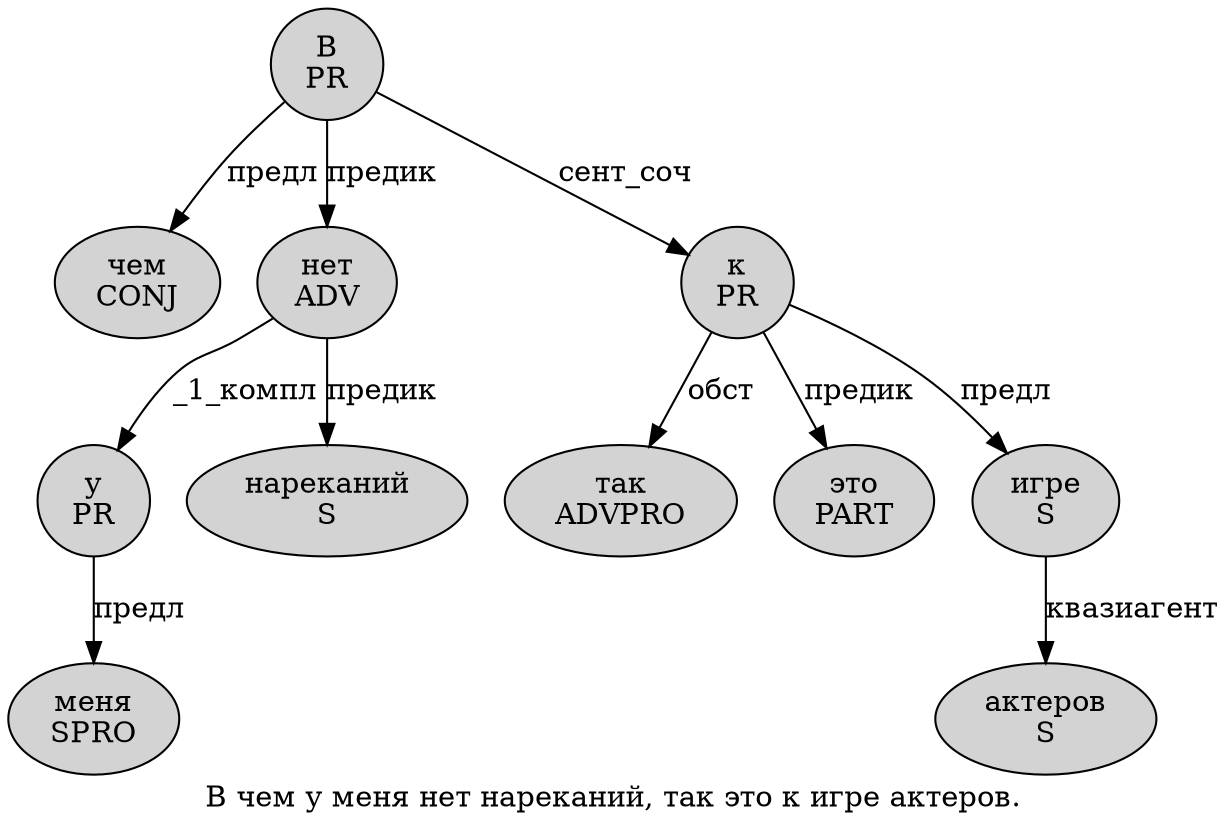 digraph SENTENCE_2781 {
	graph [label="В чем у меня нет нареканий, так это к игре актеров."]
	node [style=filled]
		0 [label="В
PR" color="" fillcolor=lightgray penwidth=1 shape=ellipse]
		1 [label="чем
CONJ" color="" fillcolor=lightgray penwidth=1 shape=ellipse]
		2 [label="у
PR" color="" fillcolor=lightgray penwidth=1 shape=ellipse]
		3 [label="меня
SPRO" color="" fillcolor=lightgray penwidth=1 shape=ellipse]
		4 [label="нет
ADV" color="" fillcolor=lightgray penwidth=1 shape=ellipse]
		5 [label="нареканий
S" color="" fillcolor=lightgray penwidth=1 shape=ellipse]
		7 [label="так
ADVPRO" color="" fillcolor=lightgray penwidth=1 shape=ellipse]
		8 [label="это
PART" color="" fillcolor=lightgray penwidth=1 shape=ellipse]
		9 [label="к
PR" color="" fillcolor=lightgray penwidth=1 shape=ellipse]
		10 [label="игре
S" color="" fillcolor=lightgray penwidth=1 shape=ellipse]
		11 [label="актеров
S" color="" fillcolor=lightgray penwidth=1 shape=ellipse]
			10 -> 11 [label="квазиагент"]
			4 -> 2 [label="_1_компл"]
			4 -> 5 [label="предик"]
			9 -> 7 [label="обст"]
			9 -> 8 [label="предик"]
			9 -> 10 [label="предл"]
			2 -> 3 [label="предл"]
			0 -> 1 [label="предл"]
			0 -> 4 [label="предик"]
			0 -> 9 [label="сент_соч"]
}